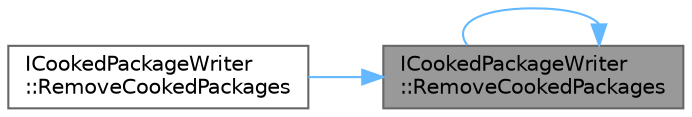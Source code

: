 digraph "ICookedPackageWriter::RemoveCookedPackages"
{
 // INTERACTIVE_SVG=YES
 // LATEX_PDF_SIZE
  bgcolor="transparent";
  edge [fontname=Helvetica,fontsize=10,labelfontname=Helvetica,labelfontsize=10];
  node [fontname=Helvetica,fontsize=10,shape=box,height=0.2,width=0.4];
  rankdir="RL";
  Node1 [id="Node000001",label="ICookedPackageWriter\l::RemoveCookedPackages",height=0.2,width=0.4,color="gray40", fillcolor="grey60", style="filled", fontcolor="black",tooltip="Remove the given cooked package(s) from storage; they have been modified since the last cook."];
  Node1 -> Node2 [id="edge1_Node000001_Node000002",dir="back",color="steelblue1",style="solid",tooltip=" "];
  Node2 [id="Node000002",label="ICookedPackageWriter\l::RemoveCookedPackages",height=0.2,width=0.4,color="grey40", fillcolor="white", style="filled",URL="$d8/d3b/classICookedPackageWriter.html#a079b9d66b871cb1d8f365e1a9d157c17",tooltip="Remove all cooked packages from storage."];
  Node1 -> Node1 [id="edge2_Node000001_Node000001",dir="back",color="steelblue1",style="solid",tooltip=" "];
}
